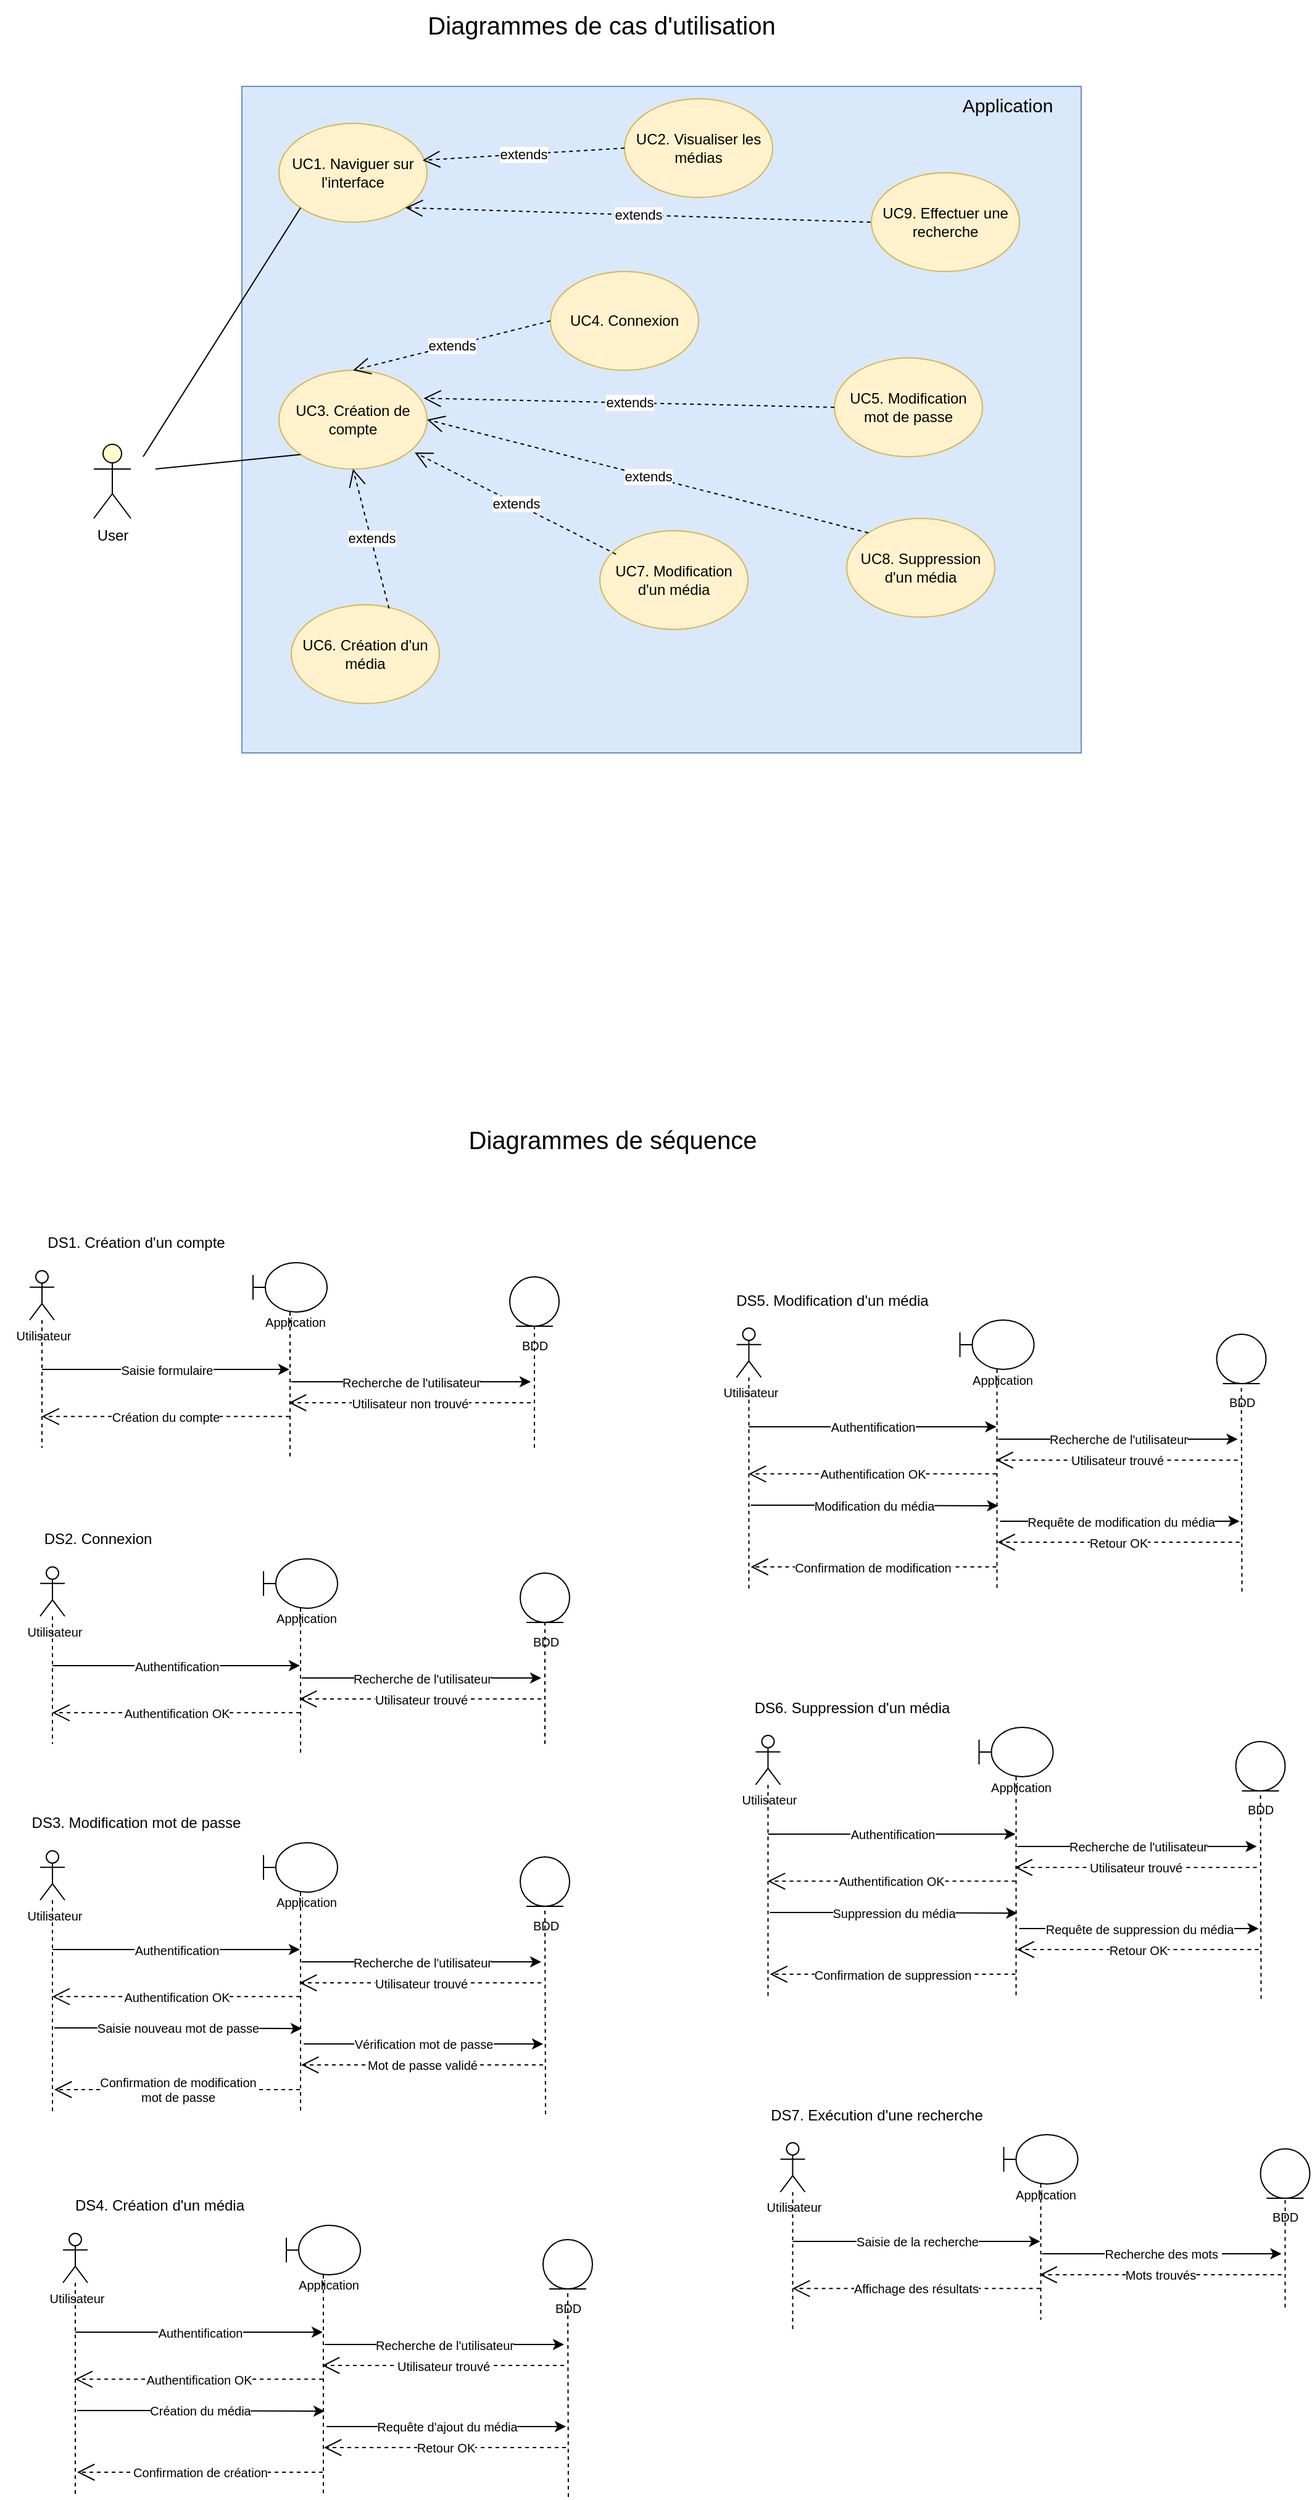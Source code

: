 <mxfile version="24.4.13" type="device">
  <diagram name="Page-1" id="G5CJM3jJu2w8uUg-CyaN">
    <mxGraphModel dx="1050" dy="621" grid="1" gridSize="10" guides="1" tooltips="1" connect="1" arrows="1" fold="1" page="1" pageScale="1" pageWidth="1169" pageHeight="1654" math="0" shadow="0">
      <root>
        <mxCell id="0" />
        <mxCell id="1" parent="0" />
        <mxCell id="7cdKQdBNSUZ9-6M4vlJJ-9" value="" style="rounded=0;whiteSpace=wrap;html=1;fillColor=#dae8fc;strokeColor=#6c8ebf;" parent="1" vertex="1">
          <mxGeometry x="250" y="97" width="680" height="540" as="geometry" />
        </mxCell>
        <mxCell id="97Gmf2GGLothnnZPq68M-1" value="&lt;font style=&quot;font-size: 15px;&quot;&gt;Application&lt;/font&gt;" style="text;html=1;align=center;verticalAlign=middle;resizable=0;points=[];autosize=1;strokeColor=none;fillColor=none;" parent="1" vertex="1">
          <mxGeometry x="820" y="97" width="100" height="30" as="geometry" />
        </mxCell>
        <mxCell id="97Gmf2GGLothnnZPq68M-2" value="User" style="shape=umlActor;verticalLabelPosition=bottom;verticalAlign=top;html=1;outlineConnect=0;fillColor=#FFFFCC;" parent="1" vertex="1">
          <mxGeometry x="130" y="387" width="30" height="60" as="geometry" />
        </mxCell>
        <mxCell id="97Gmf2GGLothnnZPq68M-5" value="UC1. Naviguer sur l&#39;interface" style="ellipse;whiteSpace=wrap;html=1;fillColor=#fff2cc;strokeColor=#d6b656;" parent="1" vertex="1">
          <mxGeometry x="280" y="127" width="120" height="80" as="geometry" />
        </mxCell>
        <mxCell id="97Gmf2GGLothnnZPq68M-6" value="UC2. Visualiser les médias" style="ellipse;whiteSpace=wrap;html=1;fillColor=#fff2cc;strokeColor=#d6b656;" parent="1" vertex="1">
          <mxGeometry x="560" y="107" width="120" height="80" as="geometry" />
        </mxCell>
        <mxCell id="7cdKQdBNSUZ9-6M4vlJJ-1" value="UC3. Création de compt&lt;span style=&quot;color: rgba(0, 0, 0, 0); font-family: monospace; font-size: 0px; text-align: start; text-wrap: nowrap;&quot;&gt;%3CmxGraphModel%3E%3Croot%3E%3CmxCell%20id%3D%220%22%2F%3E%3CmxCell%20id%3D%221%22%20parent%3D%220%22%2F%3E%3CmxCell%20id%3D%222%22%20value%3D%22UC1.%20Naviguer%20sur%20l&#39;interface%22%20style%3D%22ellipse%3BwhiteSpace%3Dwrap%3Bhtml%3D1%3B%22%20vertex%3D%221%22%20parent%3D%221%22%3E%3CmxGeometry%20x%3D%22280%22%20y%3D%22290%22%20width%3D%22120%22%20height%3D%2280%22%20as%3D%22geometry%22%2F%3E%3C%2FmxCell%3E%3C%2Froot%3E%3C%2FmxGraphModel%3E&lt;/span&gt;e" style="ellipse;whiteSpace=wrap;html=1;fillColor=#fff2cc;strokeColor=#d6b656;" parent="1" vertex="1">
          <mxGeometry x="280" y="327" width="120" height="80" as="geometry" />
        </mxCell>
        <mxCell id="7cdKQdBNSUZ9-6M4vlJJ-2" value="UC4. Connexion" style="ellipse;whiteSpace=wrap;html=1;fillColor=#fff2cc;strokeColor=#d6b656;" parent="1" vertex="1">
          <mxGeometry x="500" y="247" width="120" height="80" as="geometry" />
        </mxCell>
        <mxCell id="7cdKQdBNSUZ9-6M4vlJJ-3" value="UC5. Modification mot de passe" style="ellipse;whiteSpace=wrap;html=1;fillColor=#fff2cc;strokeColor=#d6b656;" parent="1" vertex="1">
          <mxGeometry x="730" y="317" width="120" height="80" as="geometry" />
        </mxCell>
        <mxCell id="7cdKQdBNSUZ9-6M4vlJJ-4" value="UC6. Création d&#39;un média" style="ellipse;whiteSpace=wrap;html=1;fillColor=#fff2cc;strokeColor=#d6b656;" parent="1" vertex="1">
          <mxGeometry x="290" y="517" width="120" height="80" as="geometry" />
        </mxCell>
        <mxCell id="7cdKQdBNSUZ9-6M4vlJJ-5" value="UC7. Modification d&#39;un média" style="ellipse;whiteSpace=wrap;html=1;fillColor=#fff2cc;strokeColor=#d6b656;" parent="1" vertex="1">
          <mxGeometry x="540" y="457" width="120" height="80" as="geometry" />
        </mxCell>
        <mxCell id="7cdKQdBNSUZ9-6M4vlJJ-6" value="UC8. Suppression d&#39;un média" style="ellipse;whiteSpace=wrap;html=1;fillColor=#fff2cc;strokeColor=#d6b656;" parent="1" vertex="1">
          <mxGeometry x="740" y="447" width="120" height="80" as="geometry" />
        </mxCell>
        <mxCell id="7cdKQdBNSUZ9-6M4vlJJ-7" value="UC9. Effectuer&amp;nbsp;&lt;span style=&quot;background-color: initial;&quot;&gt;une recherche&lt;/span&gt;" style="ellipse;whiteSpace=wrap;html=1;fillColor=#fff2cc;strokeColor=#d6b656;" parent="1" vertex="1">
          <mxGeometry x="760" y="167" width="120" height="80" as="geometry" />
        </mxCell>
        <mxCell id="7cdKQdBNSUZ9-6M4vlJJ-19" value="" style="endArrow=none;html=1;rounded=0;entryX=0;entryY=1;entryDx=0;entryDy=0;" parent="1" target="97Gmf2GGLothnnZPq68M-5" edge="1">
          <mxGeometry width="50" height="50" relative="1" as="geometry">
            <mxPoint x="170" y="397" as="sourcePoint" />
            <mxPoint x="400" y="447" as="targetPoint" />
          </mxGeometry>
        </mxCell>
        <mxCell id="7cdKQdBNSUZ9-6M4vlJJ-20" value="" style="endArrow=none;html=1;rounded=0;entryX=0;entryY=1;entryDx=0;entryDy=0;" parent="1" target="7cdKQdBNSUZ9-6M4vlJJ-1" edge="1">
          <mxGeometry width="50" height="50" relative="1" as="geometry">
            <mxPoint x="180" y="407" as="sourcePoint" />
            <mxPoint x="308" y="205" as="targetPoint" />
          </mxGeometry>
        </mxCell>
        <mxCell id="cTrBi11Q7NMkKMouG5E1-1" value="&lt;font style=&quot;font-size: 12px;&quot;&gt;DS1. Création d&#39;un compte&lt;/font&gt;" style="text;html=1;align=center;verticalAlign=middle;resizable=0;points=[];autosize=1;strokeColor=none;fillColor=none;fontSize=20;" parent="1" vertex="1">
          <mxGeometry x="79" y="1010" width="170" height="40" as="geometry" />
        </mxCell>
        <mxCell id="cTrBi11Q7NMkKMouG5E1-2" value="" style="shape=umlLifeline;participant=umlActor;perimeter=lifelinePerimeter;whiteSpace=wrap;html=1;container=1;collapsible=0;recursiveResize=0;verticalAlign=top;spacingTop=36;outlineConnect=0;fontSize=20;" parent="1" vertex="1">
          <mxGeometry x="78" y="1056.5" width="20" height="143.5" as="geometry" />
        </mxCell>
        <mxCell id="cTrBi11Q7NMkKMouG5E1-3" value="Utilisateur" style="text;html=1;align=center;verticalAlign=middle;resizable=0;points=[];autosize=1;strokeColor=none;fillColor=none;fontSize=10;" parent="1" vertex="1">
          <mxGeometry x="54" y="1093.5" width="70" height="30" as="geometry" />
        </mxCell>
        <mxCell id="cTrBi11Q7NMkKMouG5E1-4" value="Utilisateur non trouvé" style="endArrow=open;endSize=12;dashed=1;html=1;rounded=0;fontSize=10;" parent="1" edge="1">
          <mxGeometry width="160" relative="1" as="geometry">
            <mxPoint x="484" y="1163.5" as="sourcePoint" />
            <mxPoint x="288" y="1163.5" as="targetPoint" />
          </mxGeometry>
        </mxCell>
        <mxCell id="cTrBi11Q7NMkKMouG5E1-5" value="" style="ellipse;shape=umlEntity;whiteSpace=wrap;html=1;fontSize=10;" parent="1" vertex="1">
          <mxGeometry x="467" y="1061.5" width="40" height="40" as="geometry" />
        </mxCell>
        <mxCell id="cTrBi11Q7NMkKMouG5E1-6" value="BDD" style="text;html=1;align=center;verticalAlign=middle;resizable=0;points=[];autosize=1;strokeColor=none;fillColor=none;fontSize=10;" parent="1" vertex="1">
          <mxGeometry x="467" y="1101.5" width="40" height="30" as="geometry" />
        </mxCell>
        <mxCell id="cTrBi11Q7NMkKMouG5E1-7" value="" style="endArrow=none;dashed=1;html=1;rounded=0;fontSize=10;" parent="1" edge="1">
          <mxGeometry width="50" height="50" relative="1" as="geometry">
            <mxPoint x="487" y="1200" as="sourcePoint" />
            <mxPoint x="487" y="1101.5" as="targetPoint" />
          </mxGeometry>
        </mxCell>
        <mxCell id="cTrBi11Q7NMkKMouG5E1-8" value="" style="endArrow=classic;html=1;rounded=0;fontSize=10;" parent="1" target="cTrBi11Q7NMkKMouG5E1-19" edge="1">
          <mxGeometry relative="1" as="geometry">
            <mxPoint x="88" y="1136.5" as="sourcePoint" />
            <mxPoint x="387.5" y="1136.5" as="targetPoint" />
            <Array as="points">
              <mxPoint x="148" y="1136.5" />
            </Array>
          </mxGeometry>
        </mxCell>
        <mxCell id="cTrBi11Q7NMkKMouG5E1-9" value="Saisie formulaire" style="edgeLabel;resizable=0;html=1;align=center;verticalAlign=middle;fontSize=10;" parent="cTrBi11Q7NMkKMouG5E1-8" connectable="0" vertex="1">
          <mxGeometry relative="1" as="geometry" />
        </mxCell>
        <mxCell id="cTrBi11Q7NMkKMouG5E1-10" value="" style="endArrow=classic;html=1;rounded=0;fontSize=10;" parent="1" edge="1">
          <mxGeometry relative="1" as="geometry">
            <mxPoint x="290" y="1146.5" as="sourcePoint" />
            <mxPoint x="484" y="1146.5" as="targetPoint" />
            <Array as="points">
              <mxPoint x="350" y="1146.5" />
            </Array>
          </mxGeometry>
        </mxCell>
        <mxCell id="cTrBi11Q7NMkKMouG5E1-11" value="Recherche de l&#39;utilisateur" style="edgeLabel;resizable=0;html=1;align=center;verticalAlign=middle;fontSize=10;" parent="cTrBi11Q7NMkKMouG5E1-10" connectable="0" vertex="1">
          <mxGeometry relative="1" as="geometry" />
        </mxCell>
        <mxCell id="cTrBi11Q7NMkKMouG5E1-12" value="Création du compte" style="endArrow=open;endSize=12;dashed=1;html=1;rounded=0;fontSize=10;startArrow=none;" parent="1" edge="1">
          <mxGeometry width="160" relative="1" as="geometry">
            <mxPoint x="288.5" y="1174.66" as="sourcePoint" />
            <mxPoint x="87.81" y="1174.66" as="targetPoint" />
          </mxGeometry>
        </mxCell>
        <mxCell id="cTrBi11Q7NMkKMouG5E1-19" value="" style="shape=umlLifeline;participant=umlBoundary;perimeter=lifelinePerimeter;whiteSpace=wrap;html=1;container=1;collapsible=0;recursiveResize=0;verticalAlign=top;spacingTop=36;outlineConnect=0;fontSize=10;" parent="1" vertex="1">
          <mxGeometry x="259" y="1050" width="60" height="160" as="geometry" />
        </mxCell>
        <mxCell id="cTrBi11Q7NMkKMouG5E1-20" value="Application" style="text;html=1;align=center;verticalAlign=middle;resizable=0;points=[];autosize=1;strokeColor=none;fillColor=none;fontSize=10;" parent="cTrBi11Q7NMkKMouG5E1-19" vertex="1">
          <mxGeometry x="-1" y="33" width="70" height="30" as="geometry" />
        </mxCell>
        <mxCell id="cTrBi11Q7NMkKMouG5E1-21" value="" style="endArrow=none;endSize=12;dashed=1;html=1;rounded=0;fontSize=10;" parent="1" target="cTrBi11Q7NMkKMouG5E1-19" edge="1">
          <mxGeometry width="160" relative="1" as="geometry">
            <mxPoint x="289" y="1183.5" as="sourcePoint" />
            <mxPoint x="87.5" y="1183.5" as="targetPoint" />
          </mxGeometry>
        </mxCell>
        <mxCell id="cTrBi11Q7NMkKMouG5E1-22" value="&lt;font style=&quot;font-size: 20px;&quot;&gt;Diagrammes de séquence&lt;/font&gt;" style="text;html=1;align=center;verticalAlign=middle;resizable=0;points=[];autosize=1;strokeColor=none;fillColor=none;" parent="1" vertex="1">
          <mxGeometry x="420" y="930" width="260" height="40" as="geometry" />
        </mxCell>
        <mxCell id="cTrBi11Q7NMkKMouG5E1-24" value="&lt;font style=&quot;font-size: 12px;&quot;&gt;DS2. Connexion&lt;/font&gt;" style="text;html=1;align=center;verticalAlign=middle;resizable=0;points=[];autosize=1;strokeColor=none;fillColor=none;fontSize=20;" parent="1" vertex="1">
          <mxGeometry x="78" y="1250" width="110" height="40" as="geometry" />
        </mxCell>
        <mxCell id="cTrBi11Q7NMkKMouG5E1-25" value="" style="shape=umlLifeline;participant=umlActor;perimeter=lifelinePerimeter;whiteSpace=wrap;html=1;container=1;collapsible=0;recursiveResize=0;verticalAlign=top;spacingTop=36;outlineConnect=0;fontSize=20;" parent="1" vertex="1">
          <mxGeometry x="86.5" y="1296.5" width="20" height="143.5" as="geometry" />
        </mxCell>
        <mxCell id="cTrBi11Q7NMkKMouG5E1-26" value="Utilisateur" style="text;html=1;align=center;verticalAlign=middle;resizable=0;points=[];autosize=1;strokeColor=none;fillColor=none;fontSize=10;" parent="1" vertex="1">
          <mxGeometry x="62.5" y="1333.5" width="70" height="30" as="geometry" />
        </mxCell>
        <mxCell id="cTrBi11Q7NMkKMouG5E1-27" value="Utilisateur trouvé" style="endArrow=open;endSize=12;dashed=1;html=1;rounded=0;fontSize=10;" parent="1" edge="1">
          <mxGeometry width="160" relative="1" as="geometry">
            <mxPoint x="492.5" y="1403.5" as="sourcePoint" />
            <mxPoint x="296.5" y="1403.5" as="targetPoint" />
          </mxGeometry>
        </mxCell>
        <mxCell id="cTrBi11Q7NMkKMouG5E1-28" value="" style="ellipse;shape=umlEntity;whiteSpace=wrap;html=1;fontSize=10;" parent="1" vertex="1">
          <mxGeometry x="475.5" y="1301.5" width="40" height="40" as="geometry" />
        </mxCell>
        <mxCell id="cTrBi11Q7NMkKMouG5E1-29" value="BDD" style="text;html=1;align=center;verticalAlign=middle;resizable=0;points=[];autosize=1;strokeColor=none;fillColor=none;fontSize=10;" parent="1" vertex="1">
          <mxGeometry x="475.5" y="1341.5" width="40" height="30" as="geometry" />
        </mxCell>
        <mxCell id="cTrBi11Q7NMkKMouG5E1-30" value="" style="endArrow=none;dashed=1;html=1;rounded=0;fontSize=10;" parent="1" edge="1">
          <mxGeometry width="50" height="50" relative="1" as="geometry">
            <mxPoint x="495.5" y="1440" as="sourcePoint" />
            <mxPoint x="495.5" y="1341.5" as="targetPoint" />
          </mxGeometry>
        </mxCell>
        <mxCell id="cTrBi11Q7NMkKMouG5E1-31" value="" style="endArrow=classic;html=1;rounded=0;fontSize=10;" parent="1" target="cTrBi11Q7NMkKMouG5E1-36" edge="1">
          <mxGeometry relative="1" as="geometry">
            <mxPoint x="96.5" y="1376.5" as="sourcePoint" />
            <mxPoint x="396" y="1376.5" as="targetPoint" />
            <Array as="points">
              <mxPoint x="156.5" y="1376.5" />
            </Array>
          </mxGeometry>
        </mxCell>
        <mxCell id="cTrBi11Q7NMkKMouG5E1-32" value="Authentification" style="edgeLabel;resizable=0;html=1;align=center;verticalAlign=middle;fontSize=10;" parent="cTrBi11Q7NMkKMouG5E1-31" connectable="0" vertex="1">
          <mxGeometry relative="1" as="geometry" />
        </mxCell>
        <mxCell id="cTrBi11Q7NMkKMouG5E1-33" value="" style="endArrow=classic;html=1;rounded=0;fontSize=10;" parent="1" edge="1">
          <mxGeometry relative="1" as="geometry">
            <mxPoint x="298.5" y="1386.5" as="sourcePoint" />
            <mxPoint x="492.5" y="1386.5" as="targetPoint" />
            <Array as="points">
              <mxPoint x="358.5" y="1386.5" />
            </Array>
          </mxGeometry>
        </mxCell>
        <mxCell id="cTrBi11Q7NMkKMouG5E1-34" value="Recherche de l&#39;utilisateur" style="edgeLabel;resizable=0;html=1;align=center;verticalAlign=middle;fontSize=10;" parent="cTrBi11Q7NMkKMouG5E1-33" connectable="0" vertex="1">
          <mxGeometry relative="1" as="geometry" />
        </mxCell>
        <mxCell id="cTrBi11Q7NMkKMouG5E1-35" value="Authentification OK" style="endArrow=open;endSize=12;dashed=1;html=1;rounded=0;fontSize=10;startArrow=none;" parent="1" edge="1">
          <mxGeometry width="160" relative="1" as="geometry">
            <mxPoint x="297.0" y="1414.66" as="sourcePoint" />
            <mxPoint x="96.31" y="1414.66" as="targetPoint" />
          </mxGeometry>
        </mxCell>
        <mxCell id="cTrBi11Q7NMkKMouG5E1-36" value="" style="shape=umlLifeline;participant=umlBoundary;perimeter=lifelinePerimeter;whiteSpace=wrap;html=1;container=1;collapsible=0;recursiveResize=0;verticalAlign=top;spacingTop=36;outlineConnect=0;fontSize=10;" parent="1" vertex="1">
          <mxGeometry x="267.5" y="1290" width="60" height="160" as="geometry" />
        </mxCell>
        <mxCell id="cTrBi11Q7NMkKMouG5E1-37" value="Application" style="text;html=1;align=center;verticalAlign=middle;resizable=0;points=[];autosize=1;strokeColor=none;fillColor=none;fontSize=10;" parent="cTrBi11Q7NMkKMouG5E1-36" vertex="1">
          <mxGeometry x="-1" y="33" width="70" height="30" as="geometry" />
        </mxCell>
        <mxCell id="cTrBi11Q7NMkKMouG5E1-38" value="" style="endArrow=none;endSize=12;dashed=1;html=1;rounded=0;fontSize=10;" parent="1" target="cTrBi11Q7NMkKMouG5E1-36" edge="1">
          <mxGeometry width="160" relative="1" as="geometry">
            <mxPoint x="297.5" y="1423.5" as="sourcePoint" />
            <mxPoint x="96" y="1423.5" as="targetPoint" />
          </mxGeometry>
        </mxCell>
        <mxCell id="cTrBi11Q7NMkKMouG5E1-39" value="&lt;font style=&quot;font-size: 12px;&quot;&gt;DS3. Modification mot de passe&lt;/font&gt;" style="text;html=1;align=center;verticalAlign=middle;resizable=0;points=[];autosize=1;strokeColor=none;fillColor=none;fontSize=20;" parent="1" vertex="1">
          <mxGeometry x="69" y="1480" width="190" height="40" as="geometry" />
        </mxCell>
        <mxCell id="cTrBi11Q7NMkKMouG5E1-40" value="" style="shape=umlLifeline;participant=umlActor;perimeter=lifelinePerimeter;whiteSpace=wrap;html=1;container=1;collapsible=0;recursiveResize=0;verticalAlign=top;spacingTop=36;outlineConnect=0;fontSize=20;" parent="1" vertex="1">
          <mxGeometry x="86.5" y="1526.5" width="20" height="213.5" as="geometry" />
        </mxCell>
        <mxCell id="cTrBi11Q7NMkKMouG5E1-41" value="Utilisateur" style="text;html=1;align=center;verticalAlign=middle;resizable=0;points=[];autosize=1;strokeColor=none;fillColor=none;fontSize=10;" parent="1" vertex="1">
          <mxGeometry x="62.5" y="1563.5" width="70" height="30" as="geometry" />
        </mxCell>
        <mxCell id="cTrBi11Q7NMkKMouG5E1-42" value="Utilisateur trouvé" style="endArrow=open;endSize=12;dashed=1;html=1;rounded=0;fontSize=10;" parent="1" edge="1">
          <mxGeometry width="160" relative="1" as="geometry">
            <mxPoint x="492.5" y="1633.5" as="sourcePoint" />
            <mxPoint x="296.5" y="1633.5" as="targetPoint" />
          </mxGeometry>
        </mxCell>
        <mxCell id="cTrBi11Q7NMkKMouG5E1-43" value="" style="ellipse;shape=umlEntity;whiteSpace=wrap;html=1;fontSize=10;" parent="1" vertex="1">
          <mxGeometry x="475.5" y="1531.5" width="40" height="40" as="geometry" />
        </mxCell>
        <mxCell id="cTrBi11Q7NMkKMouG5E1-44" value="BDD" style="text;html=1;align=center;verticalAlign=middle;resizable=0;points=[];autosize=1;strokeColor=none;fillColor=none;fontSize=10;" parent="1" vertex="1">
          <mxGeometry x="475.5" y="1571.5" width="40" height="30" as="geometry" />
        </mxCell>
        <mxCell id="cTrBi11Q7NMkKMouG5E1-45" value="" style="endArrow=none;dashed=1;html=1;rounded=0;fontSize=10;" parent="1" edge="1">
          <mxGeometry width="50" height="50" relative="1" as="geometry">
            <mxPoint x="496" y="1740" as="sourcePoint" />
            <mxPoint x="495.5" y="1571.5" as="targetPoint" />
          </mxGeometry>
        </mxCell>
        <mxCell id="cTrBi11Q7NMkKMouG5E1-46" value="Authentification" style="endArrow=classic;html=1;rounded=0;fontSize=10;" parent="1" target="cTrBi11Q7NMkKMouG5E1-51" edge="1">
          <mxGeometry relative="1" as="geometry">
            <mxPoint x="96.5" y="1606.5" as="sourcePoint" />
            <mxPoint x="396" y="1606.5" as="targetPoint" />
            <Array as="points">
              <mxPoint x="156.5" y="1606.5" />
            </Array>
          </mxGeometry>
        </mxCell>
        <mxCell id="cTrBi11Q7NMkKMouG5E1-48" value="" style="endArrow=classic;html=1;rounded=0;fontSize=10;" parent="1" edge="1">
          <mxGeometry relative="1" as="geometry">
            <mxPoint x="298.5" y="1616.5" as="sourcePoint" />
            <mxPoint x="492.5" y="1616.5" as="targetPoint" />
            <Array as="points">
              <mxPoint x="358.5" y="1616.5" />
            </Array>
          </mxGeometry>
        </mxCell>
        <mxCell id="cTrBi11Q7NMkKMouG5E1-49" value="Recherche de l&#39;utilisateur" style="edgeLabel;resizable=0;html=1;align=center;verticalAlign=middle;fontSize=10;" parent="cTrBi11Q7NMkKMouG5E1-48" connectable="0" vertex="1">
          <mxGeometry relative="1" as="geometry" />
        </mxCell>
        <mxCell id="cTrBi11Q7NMkKMouG5E1-50" value="Authentification OK" style="endArrow=open;endSize=12;dashed=1;html=1;rounded=0;fontSize=10;startArrow=none;" parent="1" edge="1">
          <mxGeometry width="160" relative="1" as="geometry">
            <mxPoint x="297.0" y="1644.66" as="sourcePoint" />
            <mxPoint x="96.31" y="1644.66" as="targetPoint" />
          </mxGeometry>
        </mxCell>
        <mxCell id="cTrBi11Q7NMkKMouG5E1-51" value="" style="shape=umlLifeline;participant=umlBoundary;perimeter=lifelinePerimeter;whiteSpace=wrap;html=1;container=1;collapsible=0;recursiveResize=0;verticalAlign=top;spacingTop=36;outlineConnect=0;fontSize=10;" parent="1" vertex="1">
          <mxGeometry x="267.5" y="1520" width="60" height="220" as="geometry" />
        </mxCell>
        <mxCell id="cTrBi11Q7NMkKMouG5E1-52" value="Application" style="text;html=1;align=center;verticalAlign=middle;resizable=0;points=[];autosize=1;strokeColor=none;fillColor=none;fontSize=10;" parent="cTrBi11Q7NMkKMouG5E1-51" vertex="1">
          <mxGeometry x="-1" y="33" width="70" height="30" as="geometry" />
        </mxCell>
        <mxCell id="cTrBi11Q7NMkKMouG5E1-54" value="Saisie nouveau mot de passe" style="endArrow=classic;html=1;rounded=0;fontSize=10;" parent="cTrBi11Q7NMkKMouG5E1-51" edge="1">
          <mxGeometry relative="1" as="geometry">
            <mxPoint x="-169.5" y="150" as="sourcePoint" />
            <mxPoint x="31" y="150.5" as="targetPoint" />
            <Array as="points">
              <mxPoint x="-109.5" y="150" />
            </Array>
          </mxGeometry>
        </mxCell>
        <mxCell id="cTrBi11Q7NMkKMouG5E1-53" value="" style="endArrow=none;endSize=12;dashed=1;html=1;rounded=0;fontSize=10;" parent="1" target="cTrBi11Q7NMkKMouG5E1-51" edge="1">
          <mxGeometry width="160" relative="1" as="geometry">
            <mxPoint x="297.5" y="1653.5" as="sourcePoint" />
            <mxPoint x="96" y="1653.5" as="targetPoint" />
          </mxGeometry>
        </mxCell>
        <mxCell id="cTrBi11Q7NMkKMouG5E1-56" value="" style="endArrow=classic;html=1;rounded=0;fontSize=10;" parent="1" edge="1">
          <mxGeometry relative="1" as="geometry">
            <mxPoint x="300" y="1683" as="sourcePoint" />
            <mxPoint x="494" y="1683" as="targetPoint" />
            <Array as="points">
              <mxPoint x="360" y="1683" />
            </Array>
          </mxGeometry>
        </mxCell>
        <mxCell id="cTrBi11Q7NMkKMouG5E1-57" value="Vérification mot de passe" style="edgeLabel;resizable=0;html=1;align=center;verticalAlign=middle;fontSize=10;" parent="cTrBi11Q7NMkKMouG5E1-56" connectable="0" vertex="1">
          <mxGeometry relative="1" as="geometry" />
        </mxCell>
        <mxCell id="cTrBi11Q7NMkKMouG5E1-58" value="Mot de passe validé" style="endArrow=open;endSize=12;dashed=1;html=1;rounded=0;fontSize=10;" parent="1" edge="1">
          <mxGeometry width="160" relative="1" as="geometry">
            <mxPoint x="494" y="1700" as="sourcePoint" />
            <mxPoint x="298" y="1700" as="targetPoint" />
          </mxGeometry>
        </mxCell>
        <mxCell id="cTrBi11Q7NMkKMouG5E1-59" value="Confirmation de modification&lt;div&gt;mot de passe&lt;/div&gt;" style="endArrow=open;endSize=12;dashed=1;html=1;rounded=0;fontSize=10;" parent="1" source="cTrBi11Q7NMkKMouG5E1-51" edge="1">
          <mxGeometry width="160" relative="1" as="geometry">
            <mxPoint x="266" y="1720" as="sourcePoint" />
            <mxPoint x="98" y="1720" as="targetPoint" />
            <mxPoint as="offset" />
          </mxGeometry>
        </mxCell>
        <mxCell id="cTrBi11Q7NMkKMouG5E1-60" value="&lt;font style=&quot;font-size: 12px;&quot;&gt;DS4. Création d&#39;un média&lt;/font&gt;" style="text;html=1;align=center;verticalAlign=middle;resizable=0;points=[];autosize=1;strokeColor=none;fillColor=none;fontSize=20;" parent="1" vertex="1">
          <mxGeometry x="102.5" y="1790" width="160" height="40" as="geometry" />
        </mxCell>
        <mxCell id="cTrBi11Q7NMkKMouG5E1-61" value="" style="shape=umlLifeline;participant=umlActor;perimeter=lifelinePerimeter;whiteSpace=wrap;html=1;container=1;collapsible=0;recursiveResize=0;verticalAlign=top;spacingTop=36;outlineConnect=0;fontSize=20;" parent="1" vertex="1">
          <mxGeometry x="105" y="1836.5" width="20" height="213.5" as="geometry" />
        </mxCell>
        <mxCell id="cTrBi11Q7NMkKMouG5E1-62" value="Utilisateur" style="text;html=1;align=center;verticalAlign=middle;resizable=0;points=[];autosize=1;strokeColor=none;fillColor=none;fontSize=10;" parent="1" vertex="1">
          <mxGeometry x="81" y="1873.5" width="70" height="30" as="geometry" />
        </mxCell>
        <mxCell id="cTrBi11Q7NMkKMouG5E1-63" value="Utilisateur trouvé" style="endArrow=open;endSize=12;dashed=1;html=1;rounded=0;fontSize=10;" parent="1" edge="1">
          <mxGeometry width="160" relative="1" as="geometry">
            <mxPoint x="511" y="1943.5" as="sourcePoint" />
            <mxPoint x="315" y="1943.5" as="targetPoint" />
          </mxGeometry>
        </mxCell>
        <mxCell id="cTrBi11Q7NMkKMouG5E1-64" value="" style="ellipse;shape=umlEntity;whiteSpace=wrap;html=1;fontSize=10;" parent="1" vertex="1">
          <mxGeometry x="494" y="1841.5" width="40" height="40" as="geometry" />
        </mxCell>
        <mxCell id="cTrBi11Q7NMkKMouG5E1-65" value="BDD" style="text;html=1;align=center;verticalAlign=middle;resizable=0;points=[];autosize=1;strokeColor=none;fillColor=none;fontSize=10;" parent="1" vertex="1">
          <mxGeometry x="494" y="1881.5" width="40" height="30" as="geometry" />
        </mxCell>
        <mxCell id="cTrBi11Q7NMkKMouG5E1-66" value="" style="endArrow=none;dashed=1;html=1;rounded=0;fontSize=10;" parent="1" edge="1">
          <mxGeometry width="50" height="50" relative="1" as="geometry">
            <mxPoint x="514.5" y="2050" as="sourcePoint" />
            <mxPoint x="514" y="1881.5" as="targetPoint" />
          </mxGeometry>
        </mxCell>
        <mxCell id="cTrBi11Q7NMkKMouG5E1-67" value="Authentification" style="endArrow=classic;html=1;rounded=0;fontSize=10;" parent="1" target="cTrBi11Q7NMkKMouG5E1-71" edge="1">
          <mxGeometry relative="1" as="geometry">
            <mxPoint x="115" y="1916.5" as="sourcePoint" />
            <mxPoint x="414.5" y="1916.5" as="targetPoint" />
            <Array as="points">
              <mxPoint x="175" y="1916.5" />
            </Array>
          </mxGeometry>
        </mxCell>
        <mxCell id="cTrBi11Q7NMkKMouG5E1-68" value="" style="endArrow=classic;html=1;rounded=0;fontSize=10;" parent="1" edge="1">
          <mxGeometry relative="1" as="geometry">
            <mxPoint x="317" y="1926.5" as="sourcePoint" />
            <mxPoint x="511" y="1926.5" as="targetPoint" />
            <Array as="points">
              <mxPoint x="377" y="1926.5" />
            </Array>
          </mxGeometry>
        </mxCell>
        <mxCell id="cTrBi11Q7NMkKMouG5E1-69" value="Recherche de l&#39;utilisateur" style="edgeLabel;resizable=0;html=1;align=center;verticalAlign=middle;fontSize=10;" parent="cTrBi11Q7NMkKMouG5E1-68" connectable="0" vertex="1">
          <mxGeometry relative="1" as="geometry" />
        </mxCell>
        <mxCell id="cTrBi11Q7NMkKMouG5E1-70" value="Authentification OK" style="endArrow=open;endSize=12;dashed=1;html=1;rounded=0;fontSize=10;startArrow=none;" parent="1" edge="1">
          <mxGeometry width="160" relative="1" as="geometry">
            <mxPoint x="315.5" y="1954.66" as="sourcePoint" />
            <mxPoint x="114.81" y="1954.66" as="targetPoint" />
          </mxGeometry>
        </mxCell>
        <mxCell id="cTrBi11Q7NMkKMouG5E1-71" value="" style="shape=umlLifeline;participant=umlBoundary;perimeter=lifelinePerimeter;whiteSpace=wrap;html=1;container=1;collapsible=0;recursiveResize=0;verticalAlign=top;spacingTop=36;outlineConnect=0;fontSize=10;" parent="1" vertex="1">
          <mxGeometry x="286" y="1830" width="60" height="220" as="geometry" />
        </mxCell>
        <mxCell id="cTrBi11Q7NMkKMouG5E1-72" value="Application" style="text;html=1;align=center;verticalAlign=middle;resizable=0;points=[];autosize=1;strokeColor=none;fillColor=none;fontSize=10;" parent="cTrBi11Q7NMkKMouG5E1-71" vertex="1">
          <mxGeometry x="-1" y="33" width="70" height="30" as="geometry" />
        </mxCell>
        <mxCell id="cTrBi11Q7NMkKMouG5E1-73" value="Création du média" style="endArrow=classic;html=1;rounded=0;fontSize=10;" parent="cTrBi11Q7NMkKMouG5E1-71" edge="1">
          <mxGeometry x="-0.003" relative="1" as="geometry">
            <mxPoint x="-169.5" y="150" as="sourcePoint" />
            <mxPoint x="31" y="150.5" as="targetPoint" />
            <Array as="points">
              <mxPoint x="-109.5" y="150" />
            </Array>
            <mxPoint as="offset" />
          </mxGeometry>
        </mxCell>
        <mxCell id="cTrBi11Q7NMkKMouG5E1-74" value="" style="endArrow=none;endSize=12;dashed=1;html=1;rounded=0;fontSize=10;" parent="1" target="cTrBi11Q7NMkKMouG5E1-71" edge="1">
          <mxGeometry width="160" relative="1" as="geometry">
            <mxPoint x="316" y="1963.5" as="sourcePoint" />
            <mxPoint x="114.5" y="1963.5" as="targetPoint" />
          </mxGeometry>
        </mxCell>
        <mxCell id="cTrBi11Q7NMkKMouG5E1-75" value="" style="endArrow=classic;html=1;rounded=0;fontSize=10;" parent="1" edge="1">
          <mxGeometry relative="1" as="geometry">
            <mxPoint x="318.5" y="1993" as="sourcePoint" />
            <mxPoint x="512.5" y="1993" as="targetPoint" />
            <Array as="points">
              <mxPoint x="378.5" y="1993" />
            </Array>
          </mxGeometry>
        </mxCell>
        <mxCell id="cTrBi11Q7NMkKMouG5E1-76" value="Requête d&#39;ajout du média" style="edgeLabel;resizable=0;html=1;align=center;verticalAlign=middle;fontSize=10;" parent="cTrBi11Q7NMkKMouG5E1-75" connectable="0" vertex="1">
          <mxGeometry relative="1" as="geometry" />
        </mxCell>
        <mxCell id="cTrBi11Q7NMkKMouG5E1-77" value="Retour OK" style="endArrow=open;endSize=12;dashed=1;html=1;rounded=0;fontSize=10;" parent="1" edge="1">
          <mxGeometry width="160" relative="1" as="geometry">
            <mxPoint x="512.5" y="2010" as="sourcePoint" />
            <mxPoint x="316.5" y="2010" as="targetPoint" />
          </mxGeometry>
        </mxCell>
        <mxCell id="cTrBi11Q7NMkKMouG5E1-78" value="Confirmation de création" style="endArrow=open;endSize=12;dashed=1;html=1;rounded=0;fontSize=10;" parent="1" source="cTrBi11Q7NMkKMouG5E1-71" edge="1">
          <mxGeometry x="0.005" width="160" relative="1" as="geometry">
            <mxPoint x="284.5" y="2030" as="sourcePoint" />
            <mxPoint x="116.5" y="2030" as="targetPoint" />
            <mxPoint as="offset" />
          </mxGeometry>
        </mxCell>
        <mxCell id="cTrBi11Q7NMkKMouG5E1-79" value="&lt;font style=&quot;font-size: 12px;&quot;&gt;DS5. Modification d&#39;un média&lt;/font&gt;" style="text;html=1;align=center;verticalAlign=middle;resizable=0;points=[];autosize=1;strokeColor=none;fillColor=none;fontSize=20;" parent="1" vertex="1">
          <mxGeometry x="638.25" y="1056.5" width="180" height="40" as="geometry" />
        </mxCell>
        <mxCell id="cTrBi11Q7NMkKMouG5E1-80" value="" style="shape=umlLifeline;participant=umlActor;perimeter=lifelinePerimeter;whiteSpace=wrap;html=1;container=1;collapsible=0;recursiveResize=0;verticalAlign=top;spacingTop=36;outlineConnect=0;fontSize=20;" parent="1" vertex="1">
          <mxGeometry x="650.75" y="1103" width="20" height="213.5" as="geometry" />
        </mxCell>
        <mxCell id="cTrBi11Q7NMkKMouG5E1-81" value="Utilisateur" style="text;html=1;align=center;verticalAlign=middle;resizable=0;points=[];autosize=1;strokeColor=none;fillColor=none;fontSize=10;" parent="1" vertex="1">
          <mxGeometry x="626.75" y="1140" width="70" height="30" as="geometry" />
        </mxCell>
        <mxCell id="cTrBi11Q7NMkKMouG5E1-82" value="Utilisateur trouvé" style="endArrow=open;endSize=12;dashed=1;html=1;rounded=0;fontSize=10;" parent="1" edge="1">
          <mxGeometry width="160" relative="1" as="geometry">
            <mxPoint x="1056.75" y="1210" as="sourcePoint" />
            <mxPoint x="860.75" y="1210" as="targetPoint" />
          </mxGeometry>
        </mxCell>
        <mxCell id="cTrBi11Q7NMkKMouG5E1-83" value="" style="ellipse;shape=umlEntity;whiteSpace=wrap;html=1;fontSize=10;" parent="1" vertex="1">
          <mxGeometry x="1039.75" y="1108" width="40" height="40" as="geometry" />
        </mxCell>
        <mxCell id="cTrBi11Q7NMkKMouG5E1-84" value="BDD" style="text;html=1;align=center;verticalAlign=middle;resizable=0;points=[];autosize=1;strokeColor=none;fillColor=none;fontSize=10;" parent="1" vertex="1">
          <mxGeometry x="1039.75" y="1148" width="40" height="30" as="geometry" />
        </mxCell>
        <mxCell id="cTrBi11Q7NMkKMouG5E1-85" value="" style="endArrow=none;dashed=1;html=1;rounded=0;fontSize=10;" parent="1" edge="1">
          <mxGeometry width="50" height="50" relative="1" as="geometry">
            <mxPoint x="1060.25" y="1316.5" as="sourcePoint" />
            <mxPoint x="1059.75" y="1148" as="targetPoint" />
          </mxGeometry>
        </mxCell>
        <mxCell id="cTrBi11Q7NMkKMouG5E1-86" value="Authentification" style="endArrow=classic;html=1;rounded=0;fontSize=10;" parent="1" target="cTrBi11Q7NMkKMouG5E1-90" edge="1">
          <mxGeometry relative="1" as="geometry">
            <mxPoint x="660.75" y="1183" as="sourcePoint" />
            <mxPoint x="960.25" y="1183" as="targetPoint" />
            <Array as="points">
              <mxPoint x="720.75" y="1183" />
            </Array>
          </mxGeometry>
        </mxCell>
        <mxCell id="cTrBi11Q7NMkKMouG5E1-87" value="" style="endArrow=classic;html=1;rounded=0;fontSize=10;" parent="1" edge="1">
          <mxGeometry relative="1" as="geometry">
            <mxPoint x="862.75" y="1193" as="sourcePoint" />
            <mxPoint x="1056.75" y="1193" as="targetPoint" />
            <Array as="points">
              <mxPoint x="922.75" y="1193" />
            </Array>
          </mxGeometry>
        </mxCell>
        <mxCell id="cTrBi11Q7NMkKMouG5E1-88" value="Recherche de l&#39;utilisateur" style="edgeLabel;resizable=0;html=1;align=center;verticalAlign=middle;fontSize=10;" parent="cTrBi11Q7NMkKMouG5E1-87" connectable="0" vertex="1">
          <mxGeometry relative="1" as="geometry" />
        </mxCell>
        <mxCell id="cTrBi11Q7NMkKMouG5E1-89" value="Authentification OK" style="endArrow=open;endSize=12;dashed=1;html=1;rounded=0;fontSize=10;startArrow=none;" parent="1" edge="1">
          <mxGeometry width="160" relative="1" as="geometry">
            <mxPoint x="861.25" y="1221.16" as="sourcePoint" />
            <mxPoint x="660.56" y="1221.16" as="targetPoint" />
          </mxGeometry>
        </mxCell>
        <mxCell id="cTrBi11Q7NMkKMouG5E1-90" value="" style="shape=umlLifeline;participant=umlBoundary;perimeter=lifelinePerimeter;whiteSpace=wrap;html=1;container=1;collapsible=0;recursiveResize=0;verticalAlign=top;spacingTop=36;outlineConnect=0;fontSize=10;" parent="1" vertex="1">
          <mxGeometry x="831.75" y="1096.5" width="60" height="220" as="geometry" />
        </mxCell>
        <mxCell id="cTrBi11Q7NMkKMouG5E1-91" value="Application" style="text;html=1;align=center;verticalAlign=middle;resizable=0;points=[];autosize=1;strokeColor=none;fillColor=none;fontSize=10;" parent="cTrBi11Q7NMkKMouG5E1-90" vertex="1">
          <mxGeometry x="-1" y="33" width="70" height="30" as="geometry" />
        </mxCell>
        <mxCell id="cTrBi11Q7NMkKMouG5E1-92" value="Modification du média" style="endArrow=classic;html=1;rounded=0;fontSize=10;" parent="cTrBi11Q7NMkKMouG5E1-90" edge="1">
          <mxGeometry x="-0.003" relative="1" as="geometry">
            <mxPoint x="-169.5" y="150" as="sourcePoint" />
            <mxPoint x="31" y="150.5" as="targetPoint" />
            <Array as="points">
              <mxPoint x="-109.5" y="150" />
            </Array>
            <mxPoint as="offset" />
          </mxGeometry>
        </mxCell>
        <mxCell id="cTrBi11Q7NMkKMouG5E1-93" value="" style="endArrow=none;endSize=12;dashed=1;html=1;rounded=0;fontSize=10;" parent="1" target="cTrBi11Q7NMkKMouG5E1-90" edge="1">
          <mxGeometry width="160" relative="1" as="geometry">
            <mxPoint x="861.75" y="1230" as="sourcePoint" />
            <mxPoint x="660.25" y="1230" as="targetPoint" />
          </mxGeometry>
        </mxCell>
        <mxCell id="cTrBi11Q7NMkKMouG5E1-94" value="" style="endArrow=classic;html=1;rounded=0;fontSize=10;" parent="1" edge="1">
          <mxGeometry relative="1" as="geometry">
            <mxPoint x="864.25" y="1259.5" as="sourcePoint" />
            <mxPoint x="1058.25" y="1259.5" as="targetPoint" />
            <Array as="points">
              <mxPoint x="924.25" y="1259.5" />
            </Array>
          </mxGeometry>
        </mxCell>
        <mxCell id="cTrBi11Q7NMkKMouG5E1-95" value="Requête de modification du média" style="edgeLabel;resizable=0;html=1;align=center;verticalAlign=middle;fontSize=10;" parent="cTrBi11Q7NMkKMouG5E1-94" connectable="0" vertex="1">
          <mxGeometry relative="1" as="geometry" />
        </mxCell>
        <mxCell id="cTrBi11Q7NMkKMouG5E1-96" value="Retour OK" style="endArrow=open;endSize=12;dashed=1;html=1;rounded=0;fontSize=10;" parent="1" edge="1">
          <mxGeometry width="160" relative="1" as="geometry">
            <mxPoint x="1058.25" y="1276.5" as="sourcePoint" />
            <mxPoint x="862.25" y="1276.5" as="targetPoint" />
          </mxGeometry>
        </mxCell>
        <mxCell id="cTrBi11Q7NMkKMouG5E1-97" value="Confirmation de modification" style="endArrow=open;endSize=12;dashed=1;html=1;rounded=0;fontSize=10;" parent="1" source="cTrBi11Q7NMkKMouG5E1-90" edge="1">
          <mxGeometry x="0.005" width="160" relative="1" as="geometry">
            <mxPoint x="830.25" y="1296.5" as="sourcePoint" />
            <mxPoint x="662.25" y="1296.5" as="targetPoint" />
            <mxPoint as="offset" />
          </mxGeometry>
        </mxCell>
        <mxCell id="cTrBi11Q7NMkKMouG5E1-98" value="&lt;font style=&quot;font-size: 12px;&quot;&gt;DS6. Suppression d&#39;un média&lt;/font&gt;" style="text;html=1;align=center;verticalAlign=middle;resizable=0;points=[];autosize=1;strokeColor=none;fillColor=none;fontSize=20;" parent="1" vertex="1">
          <mxGeometry x="653.75" y="1386.5" width="180" height="40" as="geometry" />
        </mxCell>
        <mxCell id="cTrBi11Q7NMkKMouG5E1-99" value="" style="shape=umlLifeline;participant=umlActor;perimeter=lifelinePerimeter;whiteSpace=wrap;html=1;container=1;collapsible=0;recursiveResize=0;verticalAlign=top;spacingTop=36;outlineConnect=0;fontSize=20;" parent="1" vertex="1">
          <mxGeometry x="666.25" y="1433" width="20" height="213.5" as="geometry" />
        </mxCell>
        <mxCell id="cTrBi11Q7NMkKMouG5E1-100" value="Utilisateur" style="text;html=1;align=center;verticalAlign=middle;resizable=0;points=[];autosize=1;strokeColor=none;fillColor=none;fontSize=10;" parent="1" vertex="1">
          <mxGeometry x="642.25" y="1470" width="70" height="30" as="geometry" />
        </mxCell>
        <mxCell id="cTrBi11Q7NMkKMouG5E1-101" value="Utilisateur trouvé" style="endArrow=open;endSize=12;dashed=1;html=1;rounded=0;fontSize=10;" parent="1" edge="1">
          <mxGeometry width="160" relative="1" as="geometry">
            <mxPoint x="1072.25" y="1540" as="sourcePoint" />
            <mxPoint x="876.25" y="1540" as="targetPoint" />
          </mxGeometry>
        </mxCell>
        <mxCell id="cTrBi11Q7NMkKMouG5E1-102" value="" style="ellipse;shape=umlEntity;whiteSpace=wrap;html=1;fontSize=10;" parent="1" vertex="1">
          <mxGeometry x="1055.25" y="1438" width="40" height="40" as="geometry" />
        </mxCell>
        <mxCell id="cTrBi11Q7NMkKMouG5E1-103" value="BDD" style="text;html=1;align=center;verticalAlign=middle;resizable=0;points=[];autosize=1;strokeColor=none;fillColor=none;fontSize=10;" parent="1" vertex="1">
          <mxGeometry x="1055.25" y="1478" width="40" height="30" as="geometry" />
        </mxCell>
        <mxCell id="cTrBi11Q7NMkKMouG5E1-104" value="" style="endArrow=none;dashed=1;html=1;rounded=0;fontSize=10;" parent="1" edge="1">
          <mxGeometry width="50" height="50" relative="1" as="geometry">
            <mxPoint x="1075.75" y="1646.5" as="sourcePoint" />
            <mxPoint x="1075.25" y="1478" as="targetPoint" />
          </mxGeometry>
        </mxCell>
        <mxCell id="cTrBi11Q7NMkKMouG5E1-105" value="Authentification" style="endArrow=classic;html=1;rounded=0;fontSize=10;" parent="1" target="cTrBi11Q7NMkKMouG5E1-109" edge="1">
          <mxGeometry relative="1" as="geometry">
            <mxPoint x="676.25" y="1513" as="sourcePoint" />
            <mxPoint x="975.75" y="1513" as="targetPoint" />
            <Array as="points">
              <mxPoint x="736.25" y="1513" />
            </Array>
          </mxGeometry>
        </mxCell>
        <mxCell id="cTrBi11Q7NMkKMouG5E1-106" value="" style="endArrow=classic;html=1;rounded=0;fontSize=10;" parent="1" edge="1">
          <mxGeometry relative="1" as="geometry">
            <mxPoint x="878.25" y="1523" as="sourcePoint" />
            <mxPoint x="1072.25" y="1523" as="targetPoint" />
            <Array as="points">
              <mxPoint x="938.25" y="1523" />
            </Array>
          </mxGeometry>
        </mxCell>
        <mxCell id="cTrBi11Q7NMkKMouG5E1-107" value="Recherche de l&#39;utilisateur" style="edgeLabel;resizable=0;html=1;align=center;verticalAlign=middle;fontSize=10;" parent="cTrBi11Q7NMkKMouG5E1-106" connectable="0" vertex="1">
          <mxGeometry relative="1" as="geometry" />
        </mxCell>
        <mxCell id="cTrBi11Q7NMkKMouG5E1-108" value="Authentification OK" style="endArrow=open;endSize=12;dashed=1;html=1;rounded=0;fontSize=10;startArrow=none;" parent="1" edge="1">
          <mxGeometry width="160" relative="1" as="geometry">
            <mxPoint x="876.75" y="1551.16" as="sourcePoint" />
            <mxPoint x="676.06" y="1551.16" as="targetPoint" />
          </mxGeometry>
        </mxCell>
        <mxCell id="cTrBi11Q7NMkKMouG5E1-109" value="" style="shape=umlLifeline;participant=umlBoundary;perimeter=lifelinePerimeter;whiteSpace=wrap;html=1;container=1;collapsible=0;recursiveResize=0;verticalAlign=top;spacingTop=36;outlineConnect=0;fontSize=10;" parent="1" vertex="1">
          <mxGeometry x="847.25" y="1426.5" width="60" height="220" as="geometry" />
        </mxCell>
        <mxCell id="cTrBi11Q7NMkKMouG5E1-110" value="Application" style="text;html=1;align=center;verticalAlign=middle;resizable=0;points=[];autosize=1;strokeColor=none;fillColor=none;fontSize=10;" parent="cTrBi11Q7NMkKMouG5E1-109" vertex="1">
          <mxGeometry x="-1" y="33" width="70" height="30" as="geometry" />
        </mxCell>
        <mxCell id="cTrBi11Q7NMkKMouG5E1-111" value="Suppression du média" style="endArrow=classic;html=1;rounded=0;fontSize=10;" parent="cTrBi11Q7NMkKMouG5E1-109" edge="1">
          <mxGeometry x="-0.003" relative="1" as="geometry">
            <mxPoint x="-169.5" y="150" as="sourcePoint" />
            <mxPoint x="31" y="150.5" as="targetPoint" />
            <Array as="points">
              <mxPoint x="-109.5" y="150" />
            </Array>
            <mxPoint as="offset" />
          </mxGeometry>
        </mxCell>
        <mxCell id="cTrBi11Q7NMkKMouG5E1-112" value="" style="endArrow=none;endSize=12;dashed=1;html=1;rounded=0;fontSize=10;" parent="1" target="cTrBi11Q7NMkKMouG5E1-109" edge="1">
          <mxGeometry width="160" relative="1" as="geometry">
            <mxPoint x="877.25" y="1560" as="sourcePoint" />
            <mxPoint x="675.75" y="1560" as="targetPoint" />
          </mxGeometry>
        </mxCell>
        <mxCell id="cTrBi11Q7NMkKMouG5E1-113" value="" style="endArrow=classic;html=1;rounded=0;fontSize=10;" parent="1" edge="1">
          <mxGeometry relative="1" as="geometry">
            <mxPoint x="879.75" y="1589.5" as="sourcePoint" />
            <mxPoint x="1073.75" y="1589.5" as="targetPoint" />
            <Array as="points">
              <mxPoint x="939.75" y="1589.5" />
            </Array>
          </mxGeometry>
        </mxCell>
        <mxCell id="cTrBi11Q7NMkKMouG5E1-114" value="Requête de suppression du média" style="edgeLabel;resizable=0;html=1;align=center;verticalAlign=middle;fontSize=10;" parent="cTrBi11Q7NMkKMouG5E1-113" connectable="0" vertex="1">
          <mxGeometry relative="1" as="geometry" />
        </mxCell>
        <mxCell id="cTrBi11Q7NMkKMouG5E1-115" value="Retour OK" style="endArrow=open;endSize=12;dashed=1;html=1;rounded=0;fontSize=10;" parent="1" edge="1">
          <mxGeometry width="160" relative="1" as="geometry">
            <mxPoint x="1073.75" y="1606.5" as="sourcePoint" />
            <mxPoint x="877.75" y="1606.5" as="targetPoint" />
          </mxGeometry>
        </mxCell>
        <mxCell id="cTrBi11Q7NMkKMouG5E1-116" value="Confirmation de suppression" style="endArrow=open;endSize=12;dashed=1;html=1;rounded=0;fontSize=10;" parent="1" source="cTrBi11Q7NMkKMouG5E1-109" edge="1">
          <mxGeometry x="0.005" width="160" relative="1" as="geometry">
            <mxPoint x="845.75" y="1626.5" as="sourcePoint" />
            <mxPoint x="677.75" y="1626.5" as="targetPoint" />
            <mxPoint as="offset" />
          </mxGeometry>
        </mxCell>
        <mxCell id="cTrBi11Q7NMkKMouG5E1-117" value="&lt;font style=&quot;font-size: 12px;&quot;&gt;DS7. Exécution d&#39;une recherche&lt;/font&gt;" style="text;html=1;align=center;verticalAlign=middle;resizable=0;points=[];autosize=1;strokeColor=none;fillColor=none;fontSize=20;" parent="1" vertex="1">
          <mxGeometry x="663.75" y="1716.5" width="200" height="40" as="geometry" />
        </mxCell>
        <mxCell id="cTrBi11Q7NMkKMouG5E1-118" value="" style="shape=umlLifeline;participant=umlActor;perimeter=lifelinePerimeter;whiteSpace=wrap;html=1;container=1;collapsible=0;recursiveResize=0;verticalAlign=top;spacingTop=36;outlineConnect=0;fontSize=20;" parent="1" vertex="1">
          <mxGeometry x="686.25" y="1763" width="20" height="153.5" as="geometry" />
        </mxCell>
        <mxCell id="cTrBi11Q7NMkKMouG5E1-119" value="Utilisateur" style="text;html=1;align=center;verticalAlign=middle;resizable=0;points=[];autosize=1;strokeColor=none;fillColor=none;fontSize=10;" parent="1" vertex="1">
          <mxGeometry x="662.25" y="1800" width="70" height="30" as="geometry" />
        </mxCell>
        <mxCell id="cTrBi11Q7NMkKMouG5E1-120" value="Mots trouvés" style="endArrow=open;endSize=12;dashed=1;html=1;rounded=0;fontSize=10;" parent="1" edge="1">
          <mxGeometry width="160" relative="1" as="geometry">
            <mxPoint x="1092.25" y="1870" as="sourcePoint" />
            <mxPoint x="896.25" y="1870" as="targetPoint" />
          </mxGeometry>
        </mxCell>
        <mxCell id="cTrBi11Q7NMkKMouG5E1-121" value="" style="ellipse;shape=umlEntity;whiteSpace=wrap;html=1;fontSize=10;" parent="1" vertex="1">
          <mxGeometry x="1075.25" y="1768" width="40" height="40" as="geometry" />
        </mxCell>
        <mxCell id="cTrBi11Q7NMkKMouG5E1-122" value="BDD" style="text;html=1;align=center;verticalAlign=middle;resizable=0;points=[];autosize=1;strokeColor=none;fillColor=none;fontSize=10;" parent="1" vertex="1">
          <mxGeometry x="1075.25" y="1808" width="40" height="30" as="geometry" />
        </mxCell>
        <mxCell id="cTrBi11Q7NMkKMouG5E1-123" value="" style="endArrow=none;dashed=1;html=1;rounded=0;fontSize=10;" parent="1" edge="1">
          <mxGeometry width="50" height="50" relative="1" as="geometry">
            <mxPoint x="1095.25" y="1896.5" as="sourcePoint" />
            <mxPoint x="1095.25" y="1808" as="targetPoint" />
          </mxGeometry>
        </mxCell>
        <mxCell id="cTrBi11Q7NMkKMouG5E1-124" value="Saisie de la recherche" style="endArrow=classic;html=1;rounded=0;fontSize=10;" parent="1" target="cTrBi11Q7NMkKMouG5E1-128" edge="1">
          <mxGeometry relative="1" as="geometry">
            <mxPoint x="696.25" y="1843" as="sourcePoint" />
            <mxPoint x="995.75" y="1843" as="targetPoint" />
            <Array as="points">
              <mxPoint x="756.25" y="1843" />
            </Array>
          </mxGeometry>
        </mxCell>
        <mxCell id="cTrBi11Q7NMkKMouG5E1-125" value="" style="endArrow=classic;html=1;rounded=0;fontSize=10;" parent="1" edge="1">
          <mxGeometry relative="1" as="geometry">
            <mxPoint x="898.25" y="1853" as="sourcePoint" />
            <mxPoint x="1092.25" y="1853" as="targetPoint" />
            <Array as="points">
              <mxPoint x="958.25" y="1853" />
            </Array>
          </mxGeometry>
        </mxCell>
        <mxCell id="cTrBi11Q7NMkKMouG5E1-126" value="Recherche des mots&amp;nbsp;" style="edgeLabel;resizable=0;html=1;align=center;verticalAlign=middle;fontSize=10;" parent="cTrBi11Q7NMkKMouG5E1-125" connectable="0" vertex="1">
          <mxGeometry relative="1" as="geometry" />
        </mxCell>
        <mxCell id="cTrBi11Q7NMkKMouG5E1-127" value="Affichage des résultats" style="endArrow=open;endSize=12;dashed=1;html=1;rounded=0;fontSize=10;startArrow=none;" parent="1" edge="1">
          <mxGeometry width="160" relative="1" as="geometry">
            <mxPoint x="896.75" y="1881.16" as="sourcePoint" />
            <mxPoint x="696.06" y="1881.16" as="targetPoint" />
          </mxGeometry>
        </mxCell>
        <mxCell id="cTrBi11Q7NMkKMouG5E1-128" value="" style="shape=umlLifeline;participant=umlBoundary;perimeter=lifelinePerimeter;whiteSpace=wrap;html=1;container=1;collapsible=0;recursiveResize=0;verticalAlign=top;spacingTop=36;outlineConnect=0;fontSize=10;" parent="1" vertex="1">
          <mxGeometry x="867.25" y="1756.5" width="60" height="150" as="geometry" />
        </mxCell>
        <mxCell id="cTrBi11Q7NMkKMouG5E1-129" value="Application" style="text;html=1;align=center;verticalAlign=middle;resizable=0;points=[];autosize=1;strokeColor=none;fillColor=none;fontSize=10;" parent="cTrBi11Q7NMkKMouG5E1-128" vertex="1">
          <mxGeometry x="-1" y="33" width="70" height="30" as="geometry" />
        </mxCell>
        <mxCell id="cTrBi11Q7NMkKMouG5E1-131" value="" style="endArrow=none;endSize=12;dashed=1;html=1;rounded=0;fontSize=10;" parent="1" target="cTrBi11Q7NMkKMouG5E1-128" edge="1">
          <mxGeometry width="160" relative="1" as="geometry">
            <mxPoint x="897.25" y="1890" as="sourcePoint" />
            <mxPoint x="695.75" y="1890" as="targetPoint" />
          </mxGeometry>
        </mxCell>
        <mxCell id="cTrBi11Q7NMkKMouG5E1-150" value="&lt;font style=&quot;font-size: 20px;&quot;&gt;Diagrammes de cas d&#39;utilisation&lt;/font&gt;" style="text;html=1;align=center;verticalAlign=middle;resizable=0;points=[];autosize=1;strokeColor=none;fillColor=none;" parent="1" vertex="1">
          <mxGeometry x="386" y="27" width="310" height="40" as="geometry" />
        </mxCell>
        <mxCell id="rKxixT1wgWcmoziK7b6e-2" value="extends" style="endArrow=open;endSize=12;dashed=1;html=1;rounded=0;exitX=0;exitY=0.5;exitDx=0;exitDy=0;entryX=0.97;entryY=0.373;entryDx=0;entryDy=0;entryPerimeter=0;" edge="1" parent="1" source="97Gmf2GGLothnnZPq68M-6" target="97Gmf2GGLothnnZPq68M-5">
          <mxGeometry width="160" relative="1" as="geometry">
            <mxPoint x="460" y="320" as="sourcePoint" />
            <mxPoint x="620" y="320" as="targetPoint" />
          </mxGeometry>
        </mxCell>
        <mxCell id="rKxixT1wgWcmoziK7b6e-3" value="extends" style="endArrow=open;endSize=12;dashed=1;html=1;rounded=0;exitX=0;exitY=0.5;exitDx=0;exitDy=0;entryX=1;entryY=1;entryDx=0;entryDy=0;" edge="1" parent="1" target="97Gmf2GGLothnnZPq68M-5">
          <mxGeometry width="160" relative="1" as="geometry">
            <mxPoint x="759.25" y="207" as="sourcePoint" />
            <mxPoint x="595.25" y="217" as="targetPoint" />
          </mxGeometry>
        </mxCell>
        <mxCell id="rKxixT1wgWcmoziK7b6e-4" value="extends" style="endArrow=open;endSize=12;dashed=1;html=1;rounded=0;exitX=0;exitY=0.5;exitDx=0;exitDy=0;entryX=0.5;entryY=0;entryDx=0;entryDy=0;" edge="1" parent="1" source="7cdKQdBNSUZ9-6M4vlJJ-2" target="7cdKQdBNSUZ9-6M4vlJJ-1">
          <mxGeometry width="160" relative="1" as="geometry">
            <mxPoint x="483" y="282" as="sourcePoint" />
            <mxPoint x="319" y="292" as="targetPoint" />
          </mxGeometry>
        </mxCell>
        <mxCell id="rKxixT1wgWcmoziK7b6e-6" value="extends" style="endArrow=open;endSize=12;dashed=1;html=1;rounded=0;exitX=0;exitY=0.5;exitDx=0;exitDy=0;entryX=0.977;entryY=0.283;entryDx=0;entryDy=0;entryPerimeter=0;" edge="1" parent="1" source="7cdKQdBNSUZ9-6M4vlJJ-3" target="7cdKQdBNSUZ9-6M4vlJJ-1">
          <mxGeometry width="160" relative="1" as="geometry">
            <mxPoint x="510" y="297" as="sourcePoint" />
            <mxPoint x="350" y="337" as="targetPoint" />
          </mxGeometry>
        </mxCell>
        <mxCell id="rKxixT1wgWcmoziK7b6e-7" value="extends" style="endArrow=open;endSize=12;dashed=1;html=1;rounded=0;exitX=0;exitY=0;exitDx=0;exitDy=0;entryX=1;entryY=0.5;entryDx=0;entryDy=0;" edge="1" parent="1" source="7cdKQdBNSUZ9-6M4vlJJ-6" target="7cdKQdBNSUZ9-6M4vlJJ-1">
          <mxGeometry width="160" relative="1" as="geometry">
            <mxPoint x="740" y="367" as="sourcePoint" />
            <mxPoint x="407" y="360" as="targetPoint" />
          </mxGeometry>
        </mxCell>
        <mxCell id="rKxixT1wgWcmoziK7b6e-8" value="extends" style="endArrow=open;endSize=12;dashed=1;html=1;rounded=0;exitX=0.11;exitY=0.238;exitDx=0;exitDy=0;entryX=0.917;entryY=0.833;entryDx=0;entryDy=0;exitPerimeter=0;entryPerimeter=0;" edge="1" parent="1" source="7cdKQdBNSUZ9-6M4vlJJ-5" target="7cdKQdBNSUZ9-6M4vlJJ-1">
          <mxGeometry width="160" relative="1" as="geometry">
            <mxPoint x="768" y="469" as="sourcePoint" />
            <mxPoint x="410" y="377" as="targetPoint" />
          </mxGeometry>
        </mxCell>
        <mxCell id="rKxixT1wgWcmoziK7b6e-9" value="extends" style="endArrow=open;endSize=12;dashed=1;html=1;rounded=0;exitX=0.66;exitY=0.038;exitDx=0;exitDy=0;entryX=0.5;entryY=1;entryDx=0;entryDy=0;exitPerimeter=0;" edge="1" parent="1" source="7cdKQdBNSUZ9-6M4vlJJ-4" target="7cdKQdBNSUZ9-6M4vlJJ-1">
          <mxGeometry width="160" relative="1" as="geometry">
            <mxPoint x="563" y="486" as="sourcePoint" />
            <mxPoint x="400" y="404" as="targetPoint" />
          </mxGeometry>
        </mxCell>
      </root>
    </mxGraphModel>
  </diagram>
</mxfile>
